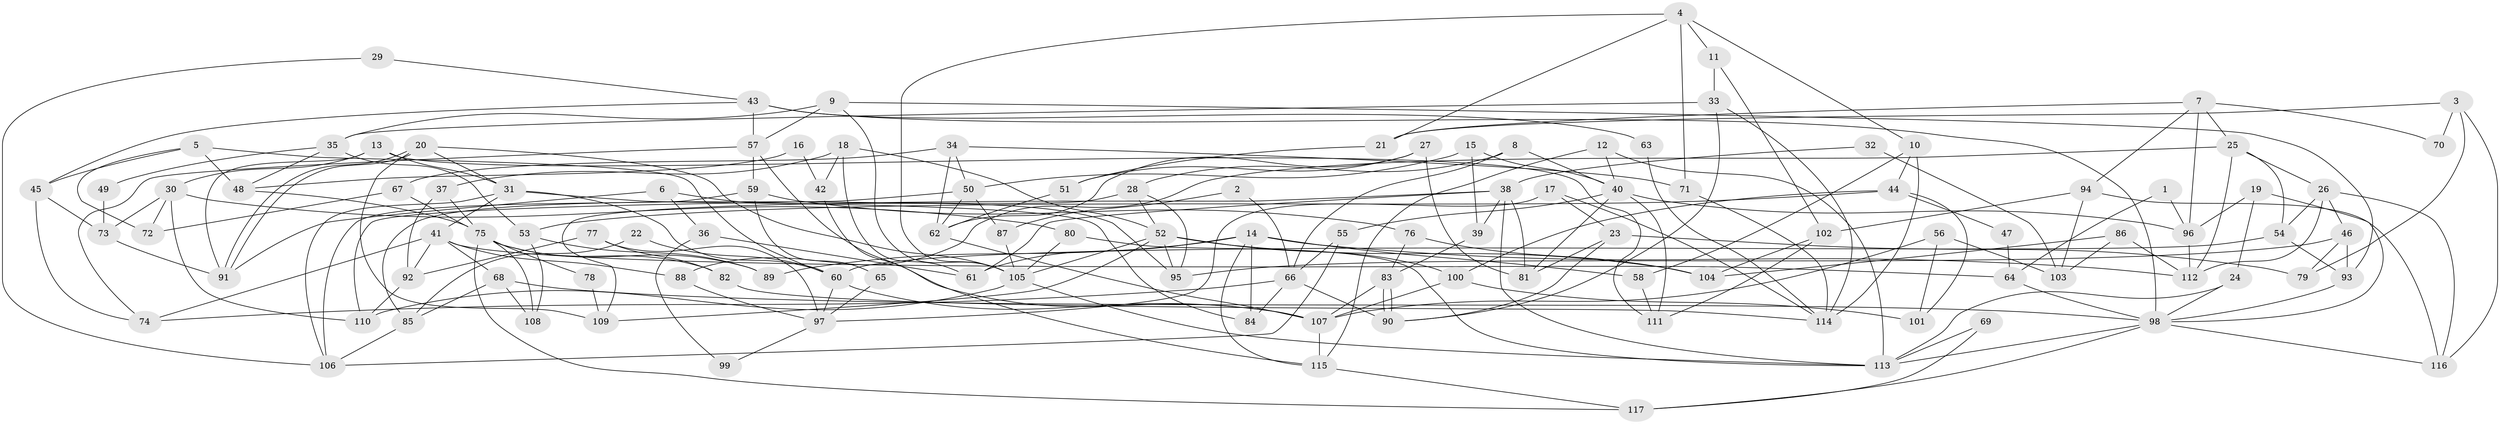 // coarse degree distribution, {4: 0.2714285714285714, 2: 0.15714285714285714, 13: 0.014285714285714285, 11: 0.02857142857142857, 9: 0.014285714285714285, 3: 0.18571428571428572, 8: 0.04285714285714286, 5: 0.11428571428571428, 18: 0.014285714285714285, 6: 0.05714285714285714, 12: 0.014285714285714285, 7: 0.07142857142857142, 10: 0.014285714285714285}
// Generated by graph-tools (version 1.1) at 2025/19/03/04/25 18:19:00]
// undirected, 117 vertices, 234 edges
graph export_dot {
graph [start="1"]
  node [color=gray90,style=filled];
  1;
  2;
  3;
  4;
  5;
  6;
  7;
  8;
  9;
  10;
  11;
  12;
  13;
  14;
  15;
  16;
  17;
  18;
  19;
  20;
  21;
  22;
  23;
  24;
  25;
  26;
  27;
  28;
  29;
  30;
  31;
  32;
  33;
  34;
  35;
  36;
  37;
  38;
  39;
  40;
  41;
  42;
  43;
  44;
  45;
  46;
  47;
  48;
  49;
  50;
  51;
  52;
  53;
  54;
  55;
  56;
  57;
  58;
  59;
  60;
  61;
  62;
  63;
  64;
  65;
  66;
  67;
  68;
  69;
  70;
  71;
  72;
  73;
  74;
  75;
  76;
  77;
  78;
  79;
  80;
  81;
  82;
  83;
  84;
  85;
  86;
  87;
  88;
  89;
  90;
  91;
  92;
  93;
  94;
  95;
  96;
  97;
  98;
  99;
  100;
  101;
  102;
  103;
  104;
  105;
  106;
  107;
  108;
  109;
  110;
  111;
  112;
  113;
  114;
  115;
  116;
  117;
  1 -- 64;
  1 -- 96;
  2 -- 87;
  2 -- 66;
  3 -- 21;
  3 -- 79;
  3 -- 70;
  3 -- 116;
  4 -- 10;
  4 -- 71;
  4 -- 11;
  4 -- 21;
  4 -- 105;
  5 -- 72;
  5 -- 60;
  5 -- 45;
  5 -- 48;
  6 -- 91;
  6 -- 95;
  6 -- 36;
  7 -- 96;
  7 -- 25;
  7 -- 21;
  7 -- 70;
  7 -- 94;
  8 -- 28;
  8 -- 40;
  8 -- 66;
  9 -- 105;
  9 -- 57;
  9 -- 35;
  9 -- 93;
  10 -- 44;
  10 -- 114;
  10 -- 58;
  11 -- 33;
  11 -- 102;
  12 -- 115;
  12 -- 113;
  12 -- 40;
  13 -- 31;
  13 -- 91;
  13 -- 30;
  13 -- 111;
  14 -- 61;
  14 -- 58;
  14 -- 84;
  14 -- 89;
  14 -- 112;
  14 -- 115;
  15 -- 40;
  15 -- 50;
  15 -- 39;
  16 -- 48;
  16 -- 42;
  17 -- 97;
  17 -- 23;
  17 -- 114;
  18 -- 52;
  18 -- 37;
  18 -- 42;
  18 -- 61;
  19 -- 98;
  19 -- 96;
  19 -- 24;
  20 -- 91;
  20 -- 91;
  20 -- 105;
  20 -- 31;
  20 -- 109;
  21 -- 51;
  22 -- 60;
  22 -- 85;
  23 -- 90;
  23 -- 81;
  23 -- 79;
  24 -- 98;
  24 -- 113;
  25 -- 112;
  25 -- 54;
  25 -- 26;
  25 -- 88;
  26 -- 116;
  26 -- 46;
  26 -- 54;
  26 -- 112;
  27 -- 81;
  27 -- 62;
  27 -- 51;
  28 -- 95;
  28 -- 52;
  28 -- 85;
  29 -- 43;
  29 -- 106;
  30 -- 80;
  30 -- 72;
  30 -- 73;
  30 -- 110;
  31 -- 41;
  31 -- 60;
  31 -- 84;
  31 -- 106;
  32 -- 38;
  32 -- 103;
  33 -- 90;
  33 -- 35;
  33 -- 114;
  34 -- 62;
  34 -- 50;
  34 -- 67;
  34 -- 71;
  35 -- 48;
  35 -- 49;
  35 -- 53;
  36 -- 61;
  36 -- 99;
  37 -- 75;
  37 -- 92;
  38 -- 109;
  38 -- 113;
  38 -- 39;
  38 -- 61;
  38 -- 81;
  39 -- 83;
  40 -- 111;
  40 -- 55;
  40 -- 81;
  40 -- 96;
  41 -- 88;
  41 -- 74;
  41 -- 64;
  41 -- 68;
  41 -- 92;
  42 -- 115;
  43 -- 98;
  43 -- 57;
  43 -- 45;
  43 -- 63;
  44 -- 101;
  44 -- 53;
  44 -- 47;
  44 -- 100;
  45 -- 73;
  45 -- 74;
  46 -- 93;
  46 -- 79;
  46 -- 95;
  47 -- 64;
  48 -- 75;
  49 -- 73;
  50 -- 62;
  50 -- 110;
  50 -- 87;
  51 -- 62;
  52 -- 100;
  52 -- 104;
  52 -- 95;
  52 -- 105;
  52 -- 109;
  53 -- 108;
  53 -- 89;
  54 -- 93;
  54 -- 60;
  55 -- 66;
  55 -- 106;
  56 -- 103;
  56 -- 107;
  56 -- 101;
  57 -- 74;
  57 -- 107;
  57 -- 59;
  58 -- 111;
  59 -- 106;
  59 -- 65;
  59 -- 76;
  60 -- 97;
  60 -- 107;
  62 -- 107;
  63 -- 114;
  64 -- 98;
  65 -- 97;
  66 -- 84;
  66 -- 74;
  66 -- 90;
  67 -- 75;
  67 -- 72;
  68 -- 85;
  68 -- 98;
  68 -- 108;
  69 -- 117;
  69 -- 113;
  71 -- 114;
  73 -- 91;
  75 -- 89;
  75 -- 117;
  75 -- 78;
  75 -- 82;
  75 -- 108;
  76 -- 83;
  76 -- 104;
  77 -- 92;
  77 -- 82;
  77 -- 97;
  78 -- 109;
  80 -- 113;
  80 -- 105;
  82 -- 114;
  83 -- 90;
  83 -- 90;
  83 -- 107;
  85 -- 106;
  86 -- 104;
  86 -- 112;
  86 -- 103;
  87 -- 105;
  88 -- 97;
  92 -- 110;
  93 -- 98;
  94 -- 116;
  94 -- 102;
  94 -- 103;
  96 -- 112;
  97 -- 99;
  98 -- 113;
  98 -- 116;
  98 -- 117;
  100 -- 107;
  100 -- 101;
  102 -- 104;
  102 -- 111;
  105 -- 110;
  105 -- 113;
  107 -- 115;
  115 -- 117;
}
